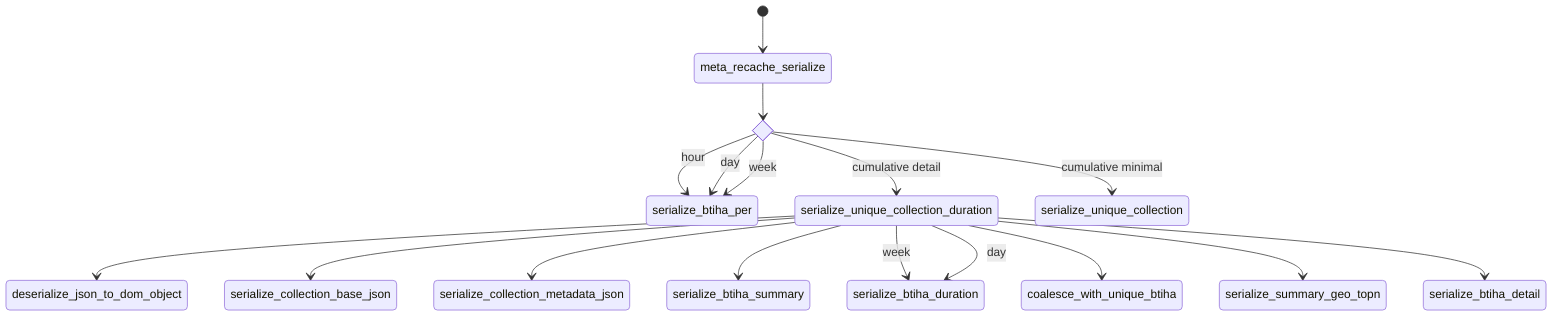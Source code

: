 stateDiagram-v2
    [*] --> meta_recache_serialize

    state if_state<<choice>>
    meta_recache_serialize --> if_state
    if_state --> serialize_btiha_per: hour
    if_state --> serialize_btiha_per: day
    if_state --> serialize_btiha_per: week
    if_state --> serialize_unique_collection_duration: cumulative detail
    if_state --> serialize_unique_collection: cumulative minimal

    serialize_unique_collection_duration --> deserialize_json_to_dom_object
    serialize_unique_collection_duration --> serialize_collection_base_json
    serialize_unique_collection_duration --> serialize_collection_metadata_json
    serialize_unique_collection_duration --> serialize_btiha_summary

    serialize_unique_collection_duration --> serialize_btiha_duration: week
    serialize_unique_collection_duration --> serialize_btiha_duration: day

    serialize_unique_collection_duration --> coalesce_with_unique_btiha

    serialize_unique_collection_duration --> serialize_summary_geo_topn
    serialize_unique_collection_duration --> serialize_btiha_detail
